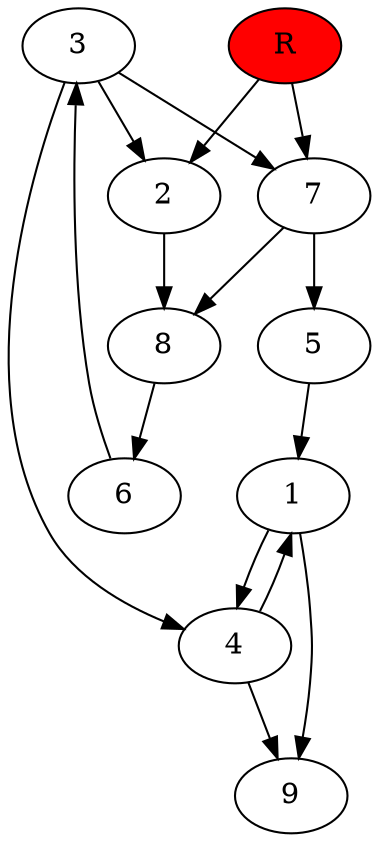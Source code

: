 digraph prb69207 {
	1
	2
	3
	4
	5
	6
	7
	8
	R [fillcolor="#ff0000" style=filled]
	1 -> 4
	1 -> 9
	2 -> 8
	3 -> 2
	3 -> 4
	3 -> 7
	4 -> 1
	4 -> 9
	5 -> 1
	6 -> 3
	7 -> 5
	7 -> 8
	8 -> 6
	R -> 2
	R -> 7
}
